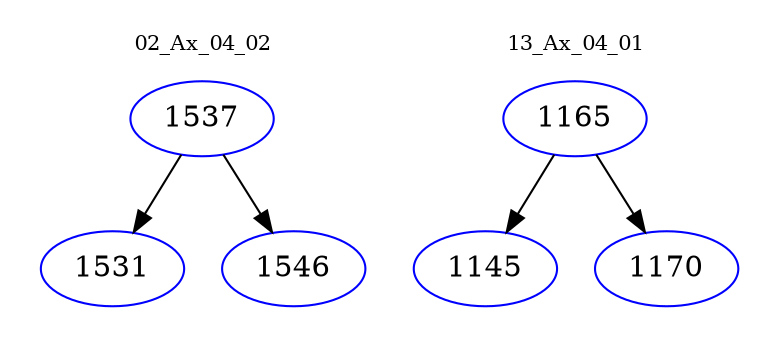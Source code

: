 digraph{
subgraph cluster_0 {
color = white
label = "02_Ax_04_02";
fontsize=10;
T0_1537 [label="1537", color="blue"]
T0_1537 -> T0_1531 [color="black"]
T0_1531 [label="1531", color="blue"]
T0_1537 -> T0_1546 [color="black"]
T0_1546 [label="1546", color="blue"]
}
subgraph cluster_1 {
color = white
label = "13_Ax_04_01";
fontsize=10;
T1_1165 [label="1165", color="blue"]
T1_1165 -> T1_1145 [color="black"]
T1_1145 [label="1145", color="blue"]
T1_1165 -> T1_1170 [color="black"]
T1_1170 [label="1170", color="blue"]
}
}
